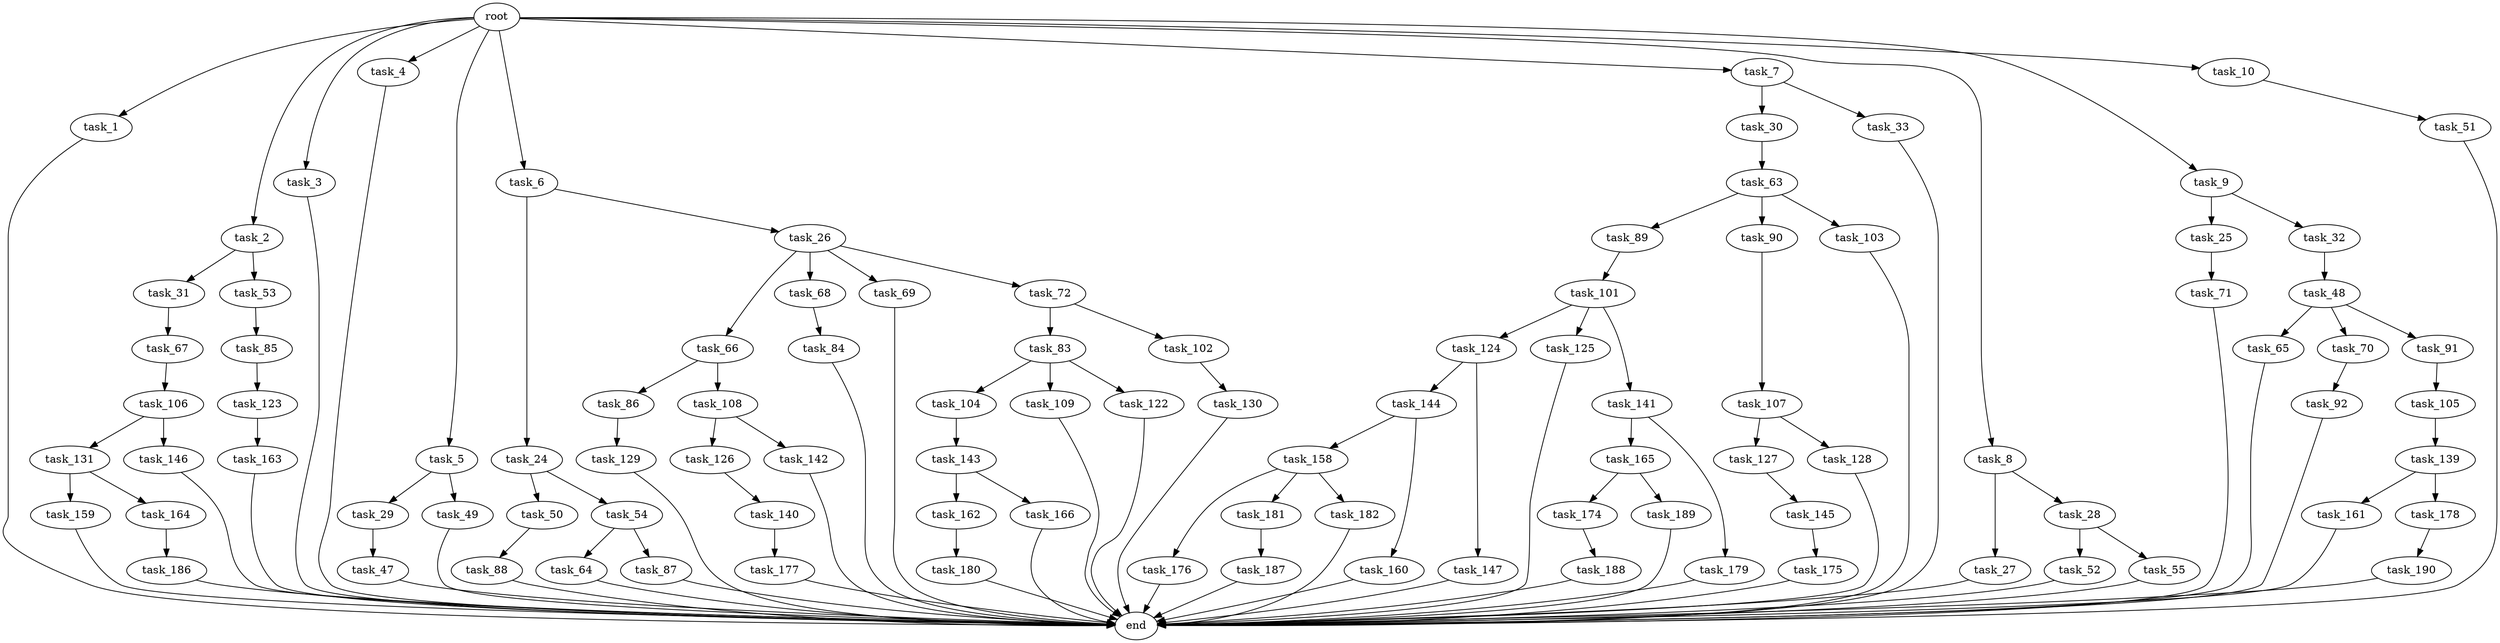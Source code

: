 digraph G {
  root [size="0.000000"];
  task_1 [size="1.024000"];
  task_2 [size="1.024000"];
  task_3 [size="1.024000"];
  task_4 [size="1.024000"];
  task_5 [size="1.024000"];
  task_6 [size="1.024000"];
  task_7 [size="1.024000"];
  task_8 [size="1.024000"];
  task_9 [size="1.024000"];
  task_10 [size="1.024000"];
  task_24 [size="309237645.312000"];
  task_25 [size="858993459.200000"];
  task_26 [size="309237645.312000"];
  task_27 [size="214748364.800000"];
  task_28 [size="214748364.800000"];
  task_29 [size="309237645.312000"];
  task_30 [size="420906795.008000"];
  task_31 [size="420906795.008000"];
  task_32 [size="858993459.200000"];
  task_33 [size="420906795.008000"];
  task_47 [size="549755813.888000"];
  task_48 [size="137438953.472000"];
  task_49 [size="309237645.312000"];
  task_50 [size="695784701.952000"];
  task_51 [size="309237645.312000"];
  task_52 [size="858993459.200000"];
  task_53 [size="420906795.008000"];
  task_54 [size="695784701.952000"];
  task_55 [size="858993459.200000"];
  task_63 [size="309237645.312000"];
  task_64 [size="695784701.952000"];
  task_65 [size="420906795.008000"];
  task_66 [size="858993459.200000"];
  task_67 [size="858993459.200000"];
  task_68 [size="858993459.200000"];
  task_69 [size="858993459.200000"];
  task_70 [size="420906795.008000"];
  task_71 [size="77309411.328000"];
  task_72 [size="858993459.200000"];
  task_83 [size="309237645.312000"];
  task_84 [size="309237645.312000"];
  task_85 [size="77309411.328000"];
  task_86 [size="77309411.328000"];
  task_87 [size="695784701.952000"];
  task_88 [size="214748364.800000"];
  task_89 [size="309237645.312000"];
  task_90 [size="309237645.312000"];
  task_91 [size="420906795.008000"];
  task_92 [size="309237645.312000"];
  task_101 [size="34359738.368000"];
  task_102 [size="309237645.312000"];
  task_103 [size="309237645.312000"];
  task_104 [size="858993459.200000"];
  task_105 [size="214748364.800000"];
  task_106 [size="858993459.200000"];
  task_107 [size="309237645.312000"];
  task_108 [size="77309411.328000"];
  task_109 [size="858993459.200000"];
  task_122 [size="858993459.200000"];
  task_123 [size="309237645.312000"];
  task_124 [size="309237645.312000"];
  task_125 [size="309237645.312000"];
  task_126 [size="214748364.800000"];
  task_127 [size="214748364.800000"];
  task_128 [size="214748364.800000"];
  task_129 [size="309237645.312000"];
  task_130 [size="858993459.200000"];
  task_131 [size="695784701.952000"];
  task_139 [size="549755813.888000"];
  task_140 [size="309237645.312000"];
  task_141 [size="309237645.312000"];
  task_142 [size="214748364.800000"];
  task_143 [size="420906795.008000"];
  task_144 [size="309237645.312000"];
  task_145 [size="77309411.328000"];
  task_146 [size="695784701.952000"];
  task_147 [size="309237645.312000"];
  task_158 [size="214748364.800000"];
  task_159 [size="549755813.888000"];
  task_160 [size="214748364.800000"];
  task_161 [size="549755813.888000"];
  task_162 [size="309237645.312000"];
  task_163 [size="137438953.472000"];
  task_164 [size="549755813.888000"];
  task_165 [size="309237645.312000"];
  task_166 [size="309237645.312000"];
  task_174 [size="77309411.328000"];
  task_175 [size="858993459.200000"];
  task_176 [size="309237645.312000"];
  task_177 [size="214748364.800000"];
  task_178 [size="549755813.888000"];
  task_179 [size="309237645.312000"];
  task_180 [size="858993459.200000"];
  task_181 [size="309237645.312000"];
  task_182 [size="309237645.312000"];
  task_186 [size="309237645.312000"];
  task_187 [size="137438953.472000"];
  task_188 [size="77309411.328000"];
  task_189 [size="77309411.328000"];
  task_190 [size="549755813.888000"];
  end [size="0.000000"];

  root -> task_1 [size="1.000000"];
  root -> task_2 [size="1.000000"];
  root -> task_3 [size="1.000000"];
  root -> task_4 [size="1.000000"];
  root -> task_5 [size="1.000000"];
  root -> task_6 [size="1.000000"];
  root -> task_7 [size="1.000000"];
  root -> task_8 [size="1.000000"];
  root -> task_9 [size="1.000000"];
  root -> task_10 [size="1.000000"];
  task_1 -> end [size="1.000000"];
  task_2 -> task_31 [size="411041792.000000"];
  task_2 -> task_53 [size="411041792.000000"];
  task_3 -> end [size="1.000000"];
  task_4 -> end [size="1.000000"];
  task_5 -> task_29 [size="301989888.000000"];
  task_5 -> task_49 [size="301989888.000000"];
  task_6 -> task_24 [size="301989888.000000"];
  task_6 -> task_26 [size="301989888.000000"];
  task_7 -> task_30 [size="411041792.000000"];
  task_7 -> task_33 [size="411041792.000000"];
  task_8 -> task_27 [size="209715200.000000"];
  task_8 -> task_28 [size="209715200.000000"];
  task_9 -> task_25 [size="838860800.000000"];
  task_9 -> task_32 [size="838860800.000000"];
  task_10 -> task_51 [size="301989888.000000"];
  task_24 -> task_50 [size="679477248.000000"];
  task_24 -> task_54 [size="679477248.000000"];
  task_25 -> task_71 [size="75497472.000000"];
  task_26 -> task_66 [size="838860800.000000"];
  task_26 -> task_68 [size="838860800.000000"];
  task_26 -> task_69 [size="838860800.000000"];
  task_26 -> task_72 [size="838860800.000000"];
  task_27 -> end [size="1.000000"];
  task_28 -> task_52 [size="838860800.000000"];
  task_28 -> task_55 [size="838860800.000000"];
  task_29 -> task_47 [size="536870912.000000"];
  task_30 -> task_63 [size="301989888.000000"];
  task_31 -> task_67 [size="838860800.000000"];
  task_32 -> task_48 [size="134217728.000000"];
  task_33 -> end [size="1.000000"];
  task_47 -> end [size="1.000000"];
  task_48 -> task_65 [size="411041792.000000"];
  task_48 -> task_70 [size="411041792.000000"];
  task_48 -> task_91 [size="411041792.000000"];
  task_49 -> end [size="1.000000"];
  task_50 -> task_88 [size="209715200.000000"];
  task_51 -> end [size="1.000000"];
  task_52 -> end [size="1.000000"];
  task_53 -> task_85 [size="75497472.000000"];
  task_54 -> task_64 [size="679477248.000000"];
  task_54 -> task_87 [size="679477248.000000"];
  task_55 -> end [size="1.000000"];
  task_63 -> task_89 [size="301989888.000000"];
  task_63 -> task_90 [size="301989888.000000"];
  task_63 -> task_103 [size="301989888.000000"];
  task_64 -> end [size="1.000000"];
  task_65 -> end [size="1.000000"];
  task_66 -> task_86 [size="75497472.000000"];
  task_66 -> task_108 [size="75497472.000000"];
  task_67 -> task_106 [size="838860800.000000"];
  task_68 -> task_84 [size="301989888.000000"];
  task_69 -> end [size="1.000000"];
  task_70 -> task_92 [size="301989888.000000"];
  task_71 -> end [size="1.000000"];
  task_72 -> task_83 [size="301989888.000000"];
  task_72 -> task_102 [size="301989888.000000"];
  task_83 -> task_104 [size="838860800.000000"];
  task_83 -> task_109 [size="838860800.000000"];
  task_83 -> task_122 [size="838860800.000000"];
  task_84 -> end [size="1.000000"];
  task_85 -> task_123 [size="301989888.000000"];
  task_86 -> task_129 [size="301989888.000000"];
  task_87 -> end [size="1.000000"];
  task_88 -> end [size="1.000000"];
  task_89 -> task_101 [size="33554432.000000"];
  task_90 -> task_107 [size="301989888.000000"];
  task_91 -> task_105 [size="209715200.000000"];
  task_92 -> end [size="1.000000"];
  task_101 -> task_124 [size="301989888.000000"];
  task_101 -> task_125 [size="301989888.000000"];
  task_101 -> task_141 [size="301989888.000000"];
  task_102 -> task_130 [size="838860800.000000"];
  task_103 -> end [size="1.000000"];
  task_104 -> task_143 [size="411041792.000000"];
  task_105 -> task_139 [size="536870912.000000"];
  task_106 -> task_131 [size="679477248.000000"];
  task_106 -> task_146 [size="679477248.000000"];
  task_107 -> task_127 [size="209715200.000000"];
  task_107 -> task_128 [size="209715200.000000"];
  task_108 -> task_126 [size="209715200.000000"];
  task_108 -> task_142 [size="209715200.000000"];
  task_109 -> end [size="1.000000"];
  task_122 -> end [size="1.000000"];
  task_123 -> task_163 [size="134217728.000000"];
  task_124 -> task_144 [size="301989888.000000"];
  task_124 -> task_147 [size="301989888.000000"];
  task_125 -> end [size="1.000000"];
  task_126 -> task_140 [size="301989888.000000"];
  task_127 -> task_145 [size="75497472.000000"];
  task_128 -> end [size="1.000000"];
  task_129 -> end [size="1.000000"];
  task_130 -> end [size="1.000000"];
  task_131 -> task_159 [size="536870912.000000"];
  task_131 -> task_164 [size="536870912.000000"];
  task_139 -> task_161 [size="536870912.000000"];
  task_139 -> task_178 [size="536870912.000000"];
  task_140 -> task_177 [size="209715200.000000"];
  task_141 -> task_165 [size="301989888.000000"];
  task_141 -> task_179 [size="301989888.000000"];
  task_142 -> end [size="1.000000"];
  task_143 -> task_162 [size="301989888.000000"];
  task_143 -> task_166 [size="301989888.000000"];
  task_144 -> task_158 [size="209715200.000000"];
  task_144 -> task_160 [size="209715200.000000"];
  task_145 -> task_175 [size="838860800.000000"];
  task_146 -> end [size="1.000000"];
  task_147 -> end [size="1.000000"];
  task_158 -> task_176 [size="301989888.000000"];
  task_158 -> task_181 [size="301989888.000000"];
  task_158 -> task_182 [size="301989888.000000"];
  task_159 -> end [size="1.000000"];
  task_160 -> end [size="1.000000"];
  task_161 -> end [size="1.000000"];
  task_162 -> task_180 [size="838860800.000000"];
  task_163 -> end [size="1.000000"];
  task_164 -> task_186 [size="301989888.000000"];
  task_165 -> task_174 [size="75497472.000000"];
  task_165 -> task_189 [size="75497472.000000"];
  task_166 -> end [size="1.000000"];
  task_174 -> task_188 [size="75497472.000000"];
  task_175 -> end [size="1.000000"];
  task_176 -> end [size="1.000000"];
  task_177 -> end [size="1.000000"];
  task_178 -> task_190 [size="536870912.000000"];
  task_179 -> end [size="1.000000"];
  task_180 -> end [size="1.000000"];
  task_181 -> task_187 [size="134217728.000000"];
  task_182 -> end [size="1.000000"];
  task_186 -> end [size="1.000000"];
  task_187 -> end [size="1.000000"];
  task_188 -> end [size="1.000000"];
  task_189 -> end [size="1.000000"];
  task_190 -> end [size="1.000000"];
}
